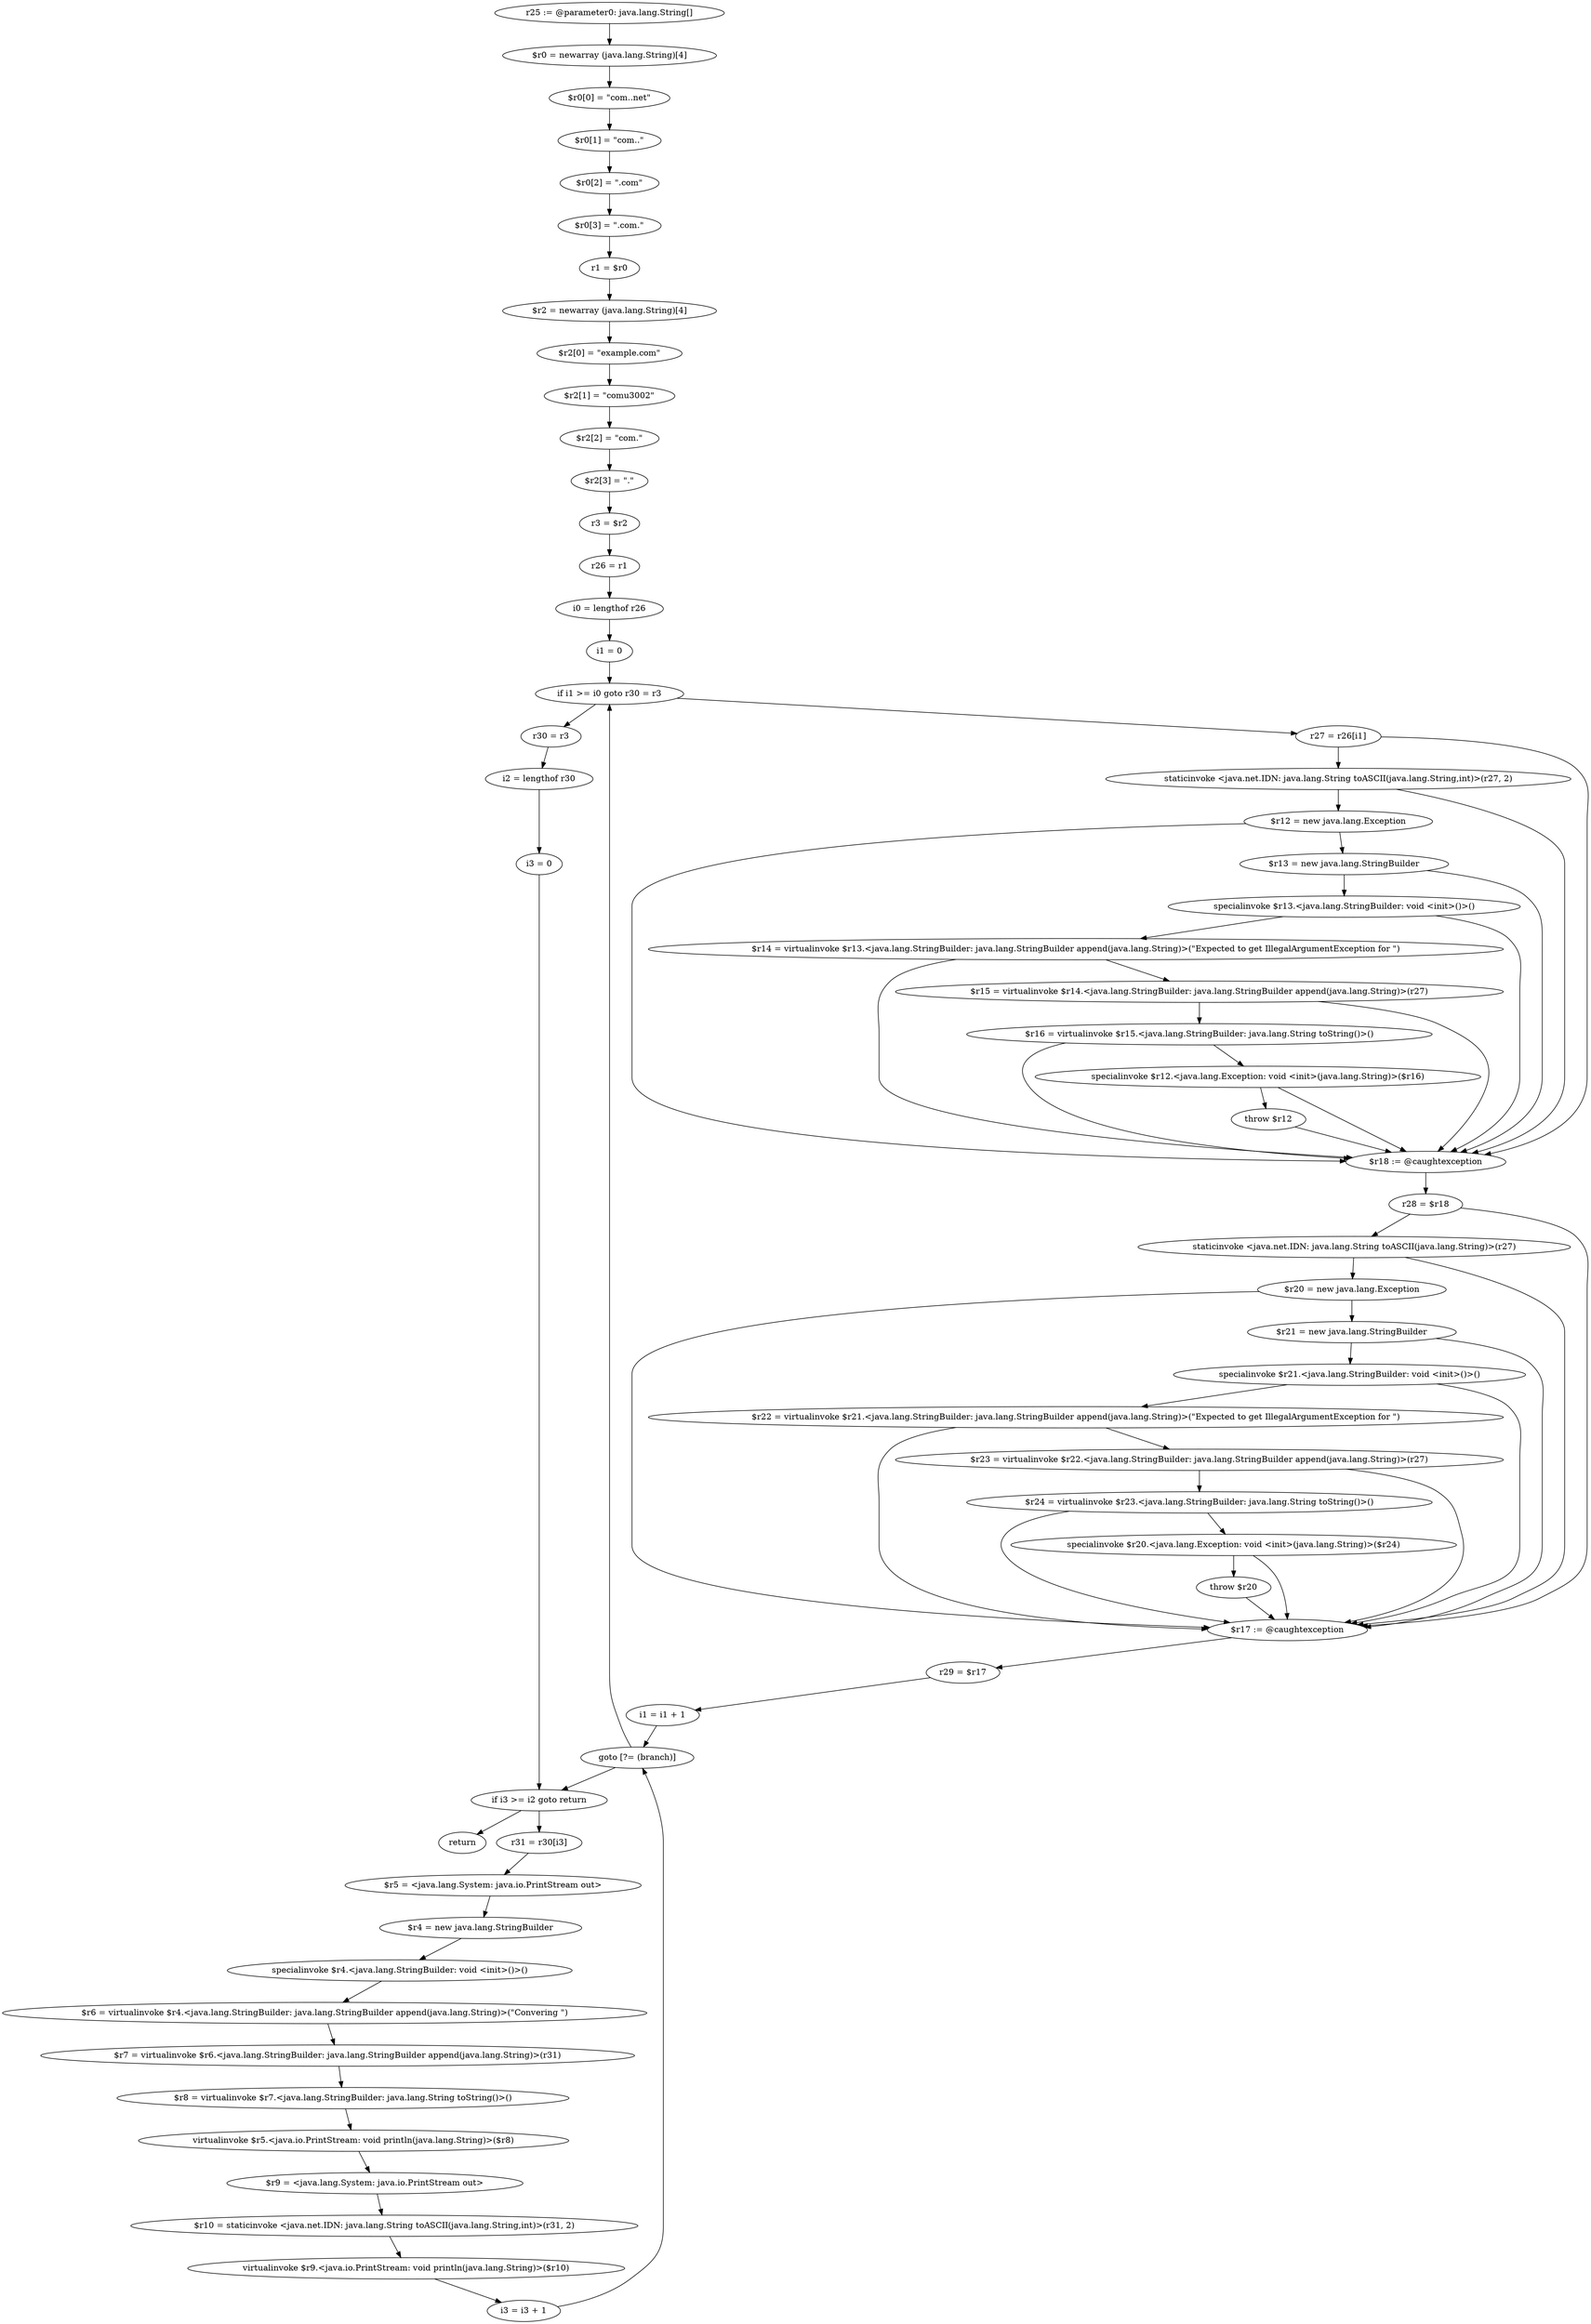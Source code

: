 digraph "unitGraph" {
    "r25 := @parameter0: java.lang.String[]"
    "$r0 = newarray (java.lang.String)[4]"
    "$r0[0] = \"com..net\""
    "$r0[1] = \"com..\""
    "$r0[2] = \".com\""
    "$r0[3] = \".com.\""
    "r1 = $r0"
    "$r2 = newarray (java.lang.String)[4]"
    "$r2[0] = \"example.com\""
    "$r2[1] = \"com\u3002\""
    "$r2[2] = \"com.\""
    "$r2[3] = \".\""
    "r3 = $r2"
    "r26 = r1"
    "i0 = lengthof r26"
    "i1 = 0"
    "if i1 >= i0 goto r30 = r3"
    "r27 = r26[i1]"
    "staticinvoke <java.net.IDN: java.lang.String toASCII(java.lang.String,int)>(r27, 2)"
    "$r12 = new java.lang.Exception"
    "$r13 = new java.lang.StringBuilder"
    "specialinvoke $r13.<java.lang.StringBuilder: void <init>()>()"
    "$r14 = virtualinvoke $r13.<java.lang.StringBuilder: java.lang.StringBuilder append(java.lang.String)>(\"Expected to get IllegalArgumentException for \")"
    "$r15 = virtualinvoke $r14.<java.lang.StringBuilder: java.lang.StringBuilder append(java.lang.String)>(r27)"
    "$r16 = virtualinvoke $r15.<java.lang.StringBuilder: java.lang.String toString()>()"
    "specialinvoke $r12.<java.lang.Exception: void <init>(java.lang.String)>($r16)"
    "throw $r12"
    "$r18 := @caughtexception"
    "r28 = $r18"
    "staticinvoke <java.net.IDN: java.lang.String toASCII(java.lang.String)>(r27)"
    "$r20 = new java.lang.Exception"
    "$r21 = new java.lang.StringBuilder"
    "specialinvoke $r21.<java.lang.StringBuilder: void <init>()>()"
    "$r22 = virtualinvoke $r21.<java.lang.StringBuilder: java.lang.StringBuilder append(java.lang.String)>(\"Expected to get IllegalArgumentException for \")"
    "$r23 = virtualinvoke $r22.<java.lang.StringBuilder: java.lang.StringBuilder append(java.lang.String)>(r27)"
    "$r24 = virtualinvoke $r23.<java.lang.StringBuilder: java.lang.String toString()>()"
    "specialinvoke $r20.<java.lang.Exception: void <init>(java.lang.String)>($r24)"
    "throw $r20"
    "$r17 := @caughtexception"
    "r29 = $r17"
    "i1 = i1 + 1"
    "goto [?= (branch)]"
    "r30 = r3"
    "i2 = lengthof r30"
    "i3 = 0"
    "if i3 >= i2 goto return"
    "r31 = r30[i3]"
    "$r5 = <java.lang.System: java.io.PrintStream out>"
    "$r4 = new java.lang.StringBuilder"
    "specialinvoke $r4.<java.lang.StringBuilder: void <init>()>()"
    "$r6 = virtualinvoke $r4.<java.lang.StringBuilder: java.lang.StringBuilder append(java.lang.String)>(\"Convering \")"
    "$r7 = virtualinvoke $r6.<java.lang.StringBuilder: java.lang.StringBuilder append(java.lang.String)>(r31)"
    "$r8 = virtualinvoke $r7.<java.lang.StringBuilder: java.lang.String toString()>()"
    "virtualinvoke $r5.<java.io.PrintStream: void println(java.lang.String)>($r8)"
    "$r9 = <java.lang.System: java.io.PrintStream out>"
    "$r10 = staticinvoke <java.net.IDN: java.lang.String toASCII(java.lang.String,int)>(r31, 2)"
    "virtualinvoke $r9.<java.io.PrintStream: void println(java.lang.String)>($r10)"
    "i3 = i3 + 1"
    "return"
    "r25 := @parameter0: java.lang.String[]"->"$r0 = newarray (java.lang.String)[4]";
    "$r0 = newarray (java.lang.String)[4]"->"$r0[0] = \"com..net\"";
    "$r0[0] = \"com..net\""->"$r0[1] = \"com..\"";
    "$r0[1] = \"com..\""->"$r0[2] = \".com\"";
    "$r0[2] = \".com\""->"$r0[3] = \".com.\"";
    "$r0[3] = \".com.\""->"r1 = $r0";
    "r1 = $r0"->"$r2 = newarray (java.lang.String)[4]";
    "$r2 = newarray (java.lang.String)[4]"->"$r2[0] = \"example.com\"";
    "$r2[0] = \"example.com\""->"$r2[1] = \"com\u3002\"";
    "$r2[1] = \"com\u3002\""->"$r2[2] = \"com.\"";
    "$r2[2] = \"com.\""->"$r2[3] = \".\"";
    "$r2[3] = \".\""->"r3 = $r2";
    "r3 = $r2"->"r26 = r1";
    "r26 = r1"->"i0 = lengthof r26";
    "i0 = lengthof r26"->"i1 = 0";
    "i1 = 0"->"if i1 >= i0 goto r30 = r3";
    "if i1 >= i0 goto r30 = r3"->"r27 = r26[i1]";
    "if i1 >= i0 goto r30 = r3"->"r30 = r3";
    "r27 = r26[i1]"->"staticinvoke <java.net.IDN: java.lang.String toASCII(java.lang.String,int)>(r27, 2)";
    "r27 = r26[i1]"->"$r18 := @caughtexception";
    "staticinvoke <java.net.IDN: java.lang.String toASCII(java.lang.String,int)>(r27, 2)"->"$r12 = new java.lang.Exception";
    "staticinvoke <java.net.IDN: java.lang.String toASCII(java.lang.String,int)>(r27, 2)"->"$r18 := @caughtexception";
    "$r12 = new java.lang.Exception"->"$r13 = new java.lang.StringBuilder";
    "$r12 = new java.lang.Exception"->"$r18 := @caughtexception";
    "$r13 = new java.lang.StringBuilder"->"specialinvoke $r13.<java.lang.StringBuilder: void <init>()>()";
    "$r13 = new java.lang.StringBuilder"->"$r18 := @caughtexception";
    "specialinvoke $r13.<java.lang.StringBuilder: void <init>()>()"->"$r14 = virtualinvoke $r13.<java.lang.StringBuilder: java.lang.StringBuilder append(java.lang.String)>(\"Expected to get IllegalArgumentException for \")";
    "specialinvoke $r13.<java.lang.StringBuilder: void <init>()>()"->"$r18 := @caughtexception";
    "$r14 = virtualinvoke $r13.<java.lang.StringBuilder: java.lang.StringBuilder append(java.lang.String)>(\"Expected to get IllegalArgumentException for \")"->"$r15 = virtualinvoke $r14.<java.lang.StringBuilder: java.lang.StringBuilder append(java.lang.String)>(r27)";
    "$r14 = virtualinvoke $r13.<java.lang.StringBuilder: java.lang.StringBuilder append(java.lang.String)>(\"Expected to get IllegalArgumentException for \")"->"$r18 := @caughtexception";
    "$r15 = virtualinvoke $r14.<java.lang.StringBuilder: java.lang.StringBuilder append(java.lang.String)>(r27)"->"$r16 = virtualinvoke $r15.<java.lang.StringBuilder: java.lang.String toString()>()";
    "$r15 = virtualinvoke $r14.<java.lang.StringBuilder: java.lang.StringBuilder append(java.lang.String)>(r27)"->"$r18 := @caughtexception";
    "$r16 = virtualinvoke $r15.<java.lang.StringBuilder: java.lang.String toString()>()"->"specialinvoke $r12.<java.lang.Exception: void <init>(java.lang.String)>($r16)";
    "$r16 = virtualinvoke $r15.<java.lang.StringBuilder: java.lang.String toString()>()"->"$r18 := @caughtexception";
    "specialinvoke $r12.<java.lang.Exception: void <init>(java.lang.String)>($r16)"->"throw $r12";
    "specialinvoke $r12.<java.lang.Exception: void <init>(java.lang.String)>($r16)"->"$r18 := @caughtexception";
    "throw $r12"->"$r18 := @caughtexception";
    "$r18 := @caughtexception"->"r28 = $r18";
    "r28 = $r18"->"staticinvoke <java.net.IDN: java.lang.String toASCII(java.lang.String)>(r27)";
    "r28 = $r18"->"$r17 := @caughtexception";
    "staticinvoke <java.net.IDN: java.lang.String toASCII(java.lang.String)>(r27)"->"$r20 = new java.lang.Exception";
    "staticinvoke <java.net.IDN: java.lang.String toASCII(java.lang.String)>(r27)"->"$r17 := @caughtexception";
    "$r20 = new java.lang.Exception"->"$r21 = new java.lang.StringBuilder";
    "$r20 = new java.lang.Exception"->"$r17 := @caughtexception";
    "$r21 = new java.lang.StringBuilder"->"specialinvoke $r21.<java.lang.StringBuilder: void <init>()>()";
    "$r21 = new java.lang.StringBuilder"->"$r17 := @caughtexception";
    "specialinvoke $r21.<java.lang.StringBuilder: void <init>()>()"->"$r22 = virtualinvoke $r21.<java.lang.StringBuilder: java.lang.StringBuilder append(java.lang.String)>(\"Expected to get IllegalArgumentException for \")";
    "specialinvoke $r21.<java.lang.StringBuilder: void <init>()>()"->"$r17 := @caughtexception";
    "$r22 = virtualinvoke $r21.<java.lang.StringBuilder: java.lang.StringBuilder append(java.lang.String)>(\"Expected to get IllegalArgumentException for \")"->"$r23 = virtualinvoke $r22.<java.lang.StringBuilder: java.lang.StringBuilder append(java.lang.String)>(r27)";
    "$r22 = virtualinvoke $r21.<java.lang.StringBuilder: java.lang.StringBuilder append(java.lang.String)>(\"Expected to get IllegalArgumentException for \")"->"$r17 := @caughtexception";
    "$r23 = virtualinvoke $r22.<java.lang.StringBuilder: java.lang.StringBuilder append(java.lang.String)>(r27)"->"$r24 = virtualinvoke $r23.<java.lang.StringBuilder: java.lang.String toString()>()";
    "$r23 = virtualinvoke $r22.<java.lang.StringBuilder: java.lang.StringBuilder append(java.lang.String)>(r27)"->"$r17 := @caughtexception";
    "$r24 = virtualinvoke $r23.<java.lang.StringBuilder: java.lang.String toString()>()"->"specialinvoke $r20.<java.lang.Exception: void <init>(java.lang.String)>($r24)";
    "$r24 = virtualinvoke $r23.<java.lang.StringBuilder: java.lang.String toString()>()"->"$r17 := @caughtexception";
    "specialinvoke $r20.<java.lang.Exception: void <init>(java.lang.String)>($r24)"->"throw $r20";
    "specialinvoke $r20.<java.lang.Exception: void <init>(java.lang.String)>($r24)"->"$r17 := @caughtexception";
    "throw $r20"->"$r17 := @caughtexception";
    "$r17 := @caughtexception"->"r29 = $r17";
    "r29 = $r17"->"i1 = i1 + 1";
    "i1 = i1 + 1"->"goto [?= (branch)]";
    "goto [?= (branch)]"->"if i1 >= i0 goto r30 = r3";
    "r30 = r3"->"i2 = lengthof r30";
    "i2 = lengthof r30"->"i3 = 0";
    "i3 = 0"->"if i3 >= i2 goto return";
    "if i3 >= i2 goto return"->"r31 = r30[i3]";
    "if i3 >= i2 goto return"->"return";
    "r31 = r30[i3]"->"$r5 = <java.lang.System: java.io.PrintStream out>";
    "$r5 = <java.lang.System: java.io.PrintStream out>"->"$r4 = new java.lang.StringBuilder";
    "$r4 = new java.lang.StringBuilder"->"specialinvoke $r4.<java.lang.StringBuilder: void <init>()>()";
    "specialinvoke $r4.<java.lang.StringBuilder: void <init>()>()"->"$r6 = virtualinvoke $r4.<java.lang.StringBuilder: java.lang.StringBuilder append(java.lang.String)>(\"Convering \")";
    "$r6 = virtualinvoke $r4.<java.lang.StringBuilder: java.lang.StringBuilder append(java.lang.String)>(\"Convering \")"->"$r7 = virtualinvoke $r6.<java.lang.StringBuilder: java.lang.StringBuilder append(java.lang.String)>(r31)";
    "$r7 = virtualinvoke $r6.<java.lang.StringBuilder: java.lang.StringBuilder append(java.lang.String)>(r31)"->"$r8 = virtualinvoke $r7.<java.lang.StringBuilder: java.lang.String toString()>()";
    "$r8 = virtualinvoke $r7.<java.lang.StringBuilder: java.lang.String toString()>()"->"virtualinvoke $r5.<java.io.PrintStream: void println(java.lang.String)>($r8)";
    "virtualinvoke $r5.<java.io.PrintStream: void println(java.lang.String)>($r8)"->"$r9 = <java.lang.System: java.io.PrintStream out>";
    "$r9 = <java.lang.System: java.io.PrintStream out>"->"$r10 = staticinvoke <java.net.IDN: java.lang.String toASCII(java.lang.String,int)>(r31, 2)";
    "$r10 = staticinvoke <java.net.IDN: java.lang.String toASCII(java.lang.String,int)>(r31, 2)"->"virtualinvoke $r9.<java.io.PrintStream: void println(java.lang.String)>($r10)";
    "virtualinvoke $r9.<java.io.PrintStream: void println(java.lang.String)>($r10)"->"i3 = i3 + 1";
    "i3 = i3 + 1"->"goto [?= (branch)]";
    "goto [?= (branch)]"->"if i3 >= i2 goto return";
}
